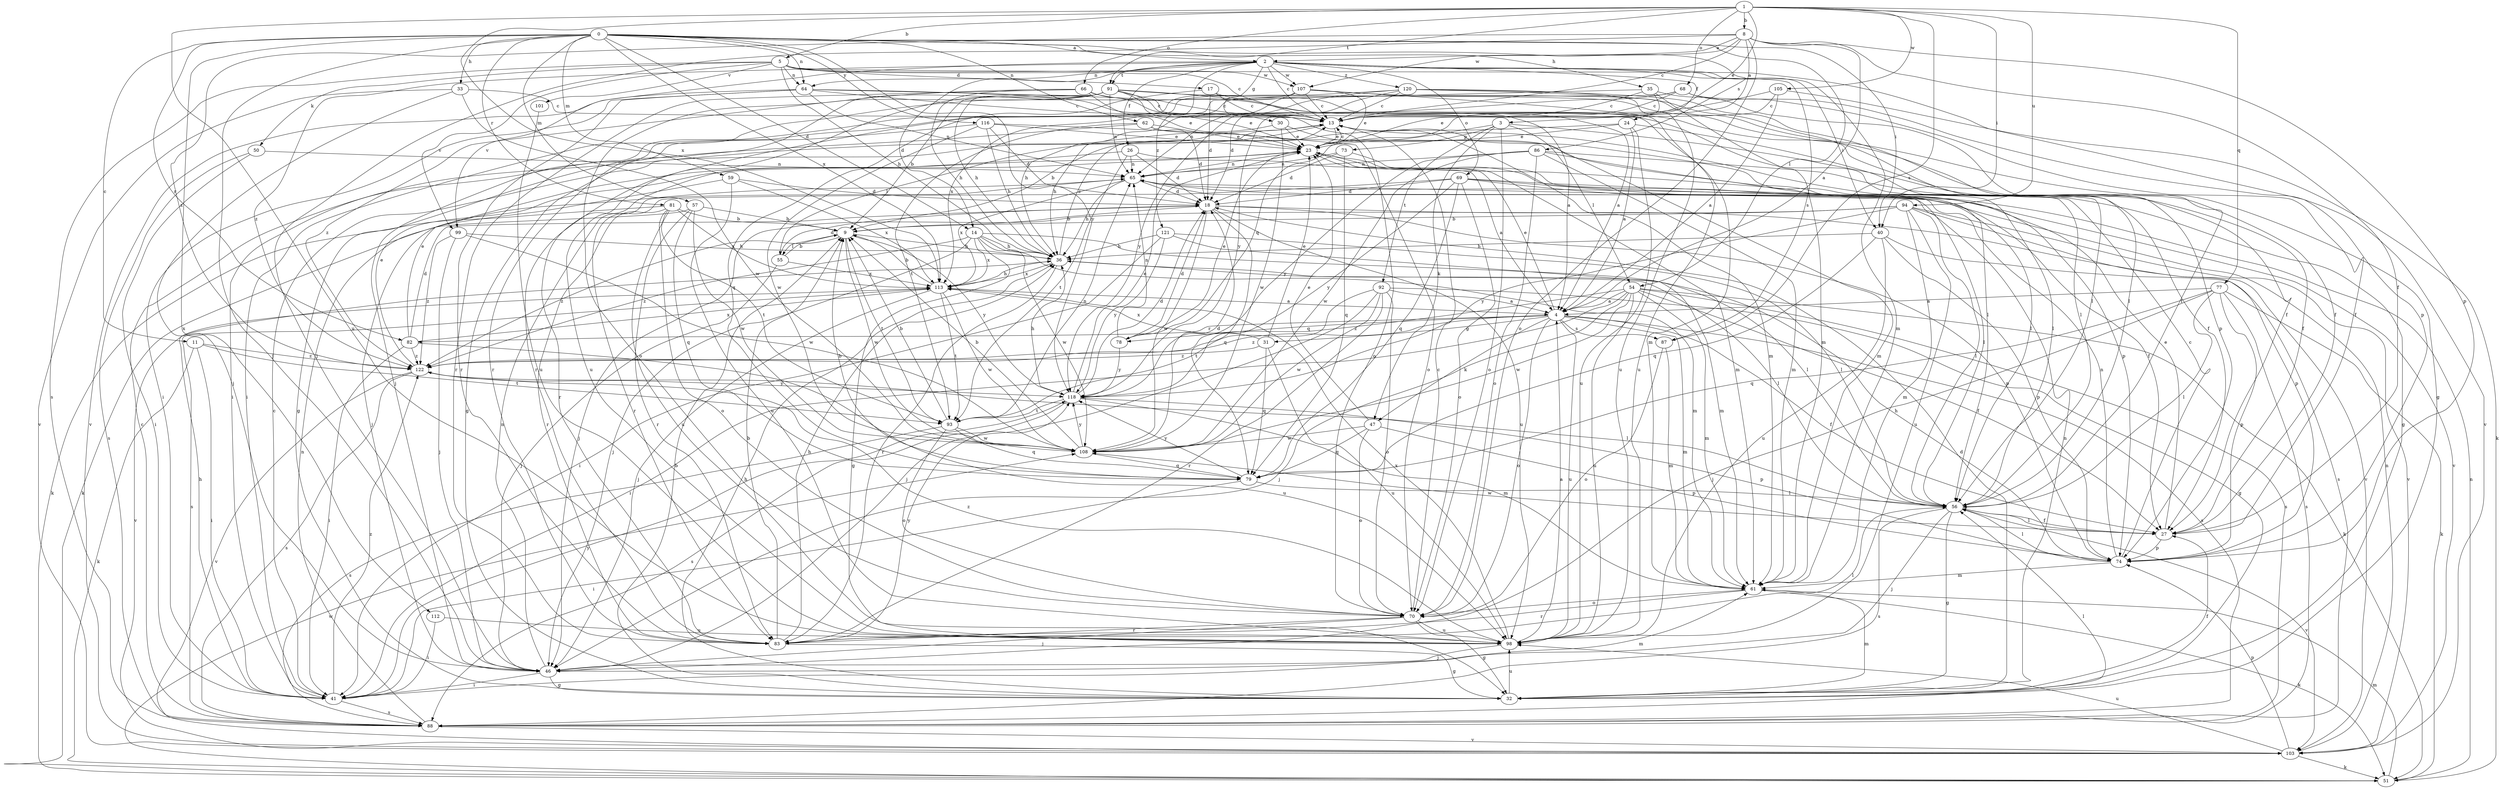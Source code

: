 strict digraph  {
0;
1;
2;
3;
4;
5;
8;
9;
11;
13;
14;
17;
18;
23;
24;
26;
27;
30;
31;
32;
33;
35;
36;
40;
41;
46;
47;
50;
51;
54;
55;
56;
57;
59;
61;
62;
64;
65;
66;
68;
69;
70;
73;
74;
77;
78;
79;
81;
82;
83;
86;
87;
88;
91;
92;
93;
94;
98;
99;
101;
103;
105;
107;
108;
112;
113;
116;
118;
120;
121;
122;
0 -> 2  [label=a];
0 -> 11  [label=c];
0 -> 14  [label=d];
0 -> 33  [label=h];
0 -> 35  [label=h];
0 -> 40  [label=i];
0 -> 46  [label=j];
0 -> 54  [label=l];
0 -> 57  [label=m];
0 -> 59  [label=m];
0 -> 62  [label=n];
0 -> 64  [label=n];
0 -> 81  [label=r];
0 -> 82  [label=r];
0 -> 86  [label=s];
0 -> 112  [label=x];
0 -> 113  [label=x];
0 -> 116  [label=y];
0 -> 118  [label=y];
1 -> 5  [label=b];
1 -> 8  [label=b];
1 -> 23  [label=e];
1 -> 40  [label=i];
1 -> 66  [label=o];
1 -> 68  [label=o];
1 -> 77  [label=q];
1 -> 87  [label=s];
1 -> 91  [label=t];
1 -> 94  [label=u];
1 -> 98  [label=u];
1 -> 105  [label=w];
1 -> 113  [label=x];
2 -> 13  [label=c];
2 -> 14  [label=d];
2 -> 24  [label=f];
2 -> 26  [label=f];
2 -> 30  [label=g];
2 -> 40  [label=i];
2 -> 61  [label=m];
2 -> 64  [label=n];
2 -> 69  [label=o];
2 -> 87  [label=s];
2 -> 91  [label=t];
2 -> 99  [label=v];
2 -> 107  [label=w];
2 -> 120  [label=z];
2 -> 121  [label=z];
2 -> 122  [label=z];
3 -> 27  [label=f];
3 -> 47  [label=k];
3 -> 54  [label=l];
3 -> 70  [label=o];
3 -> 73  [label=p];
3 -> 78  [label=q];
3 -> 92  [label=t];
4 -> 23  [label=e];
4 -> 27  [label=f];
4 -> 31  [label=g];
4 -> 47  [label=k];
4 -> 61  [label=m];
4 -> 70  [label=o];
4 -> 78  [label=q];
4 -> 82  [label=r];
4 -> 87  [label=s];
4 -> 88  [label=s];
4 -> 98  [label=u];
4 -> 122  [label=z];
5 -> 13  [label=c];
5 -> 17  [label=d];
5 -> 36  [label=h];
5 -> 50  [label=k];
5 -> 64  [label=n];
5 -> 74  [label=p];
5 -> 88  [label=s];
5 -> 99  [label=v];
5 -> 101  [label=v];
5 -> 107  [label=w];
8 -> 2  [label=a];
8 -> 3  [label=a];
8 -> 4  [label=a];
8 -> 13  [label=c];
8 -> 27  [label=f];
8 -> 46  [label=j];
8 -> 70  [label=o];
8 -> 74  [label=p];
8 -> 107  [label=w];
8 -> 122  [label=z];
9 -> 36  [label=h];
9 -> 55  [label=l];
9 -> 93  [label=t];
9 -> 108  [label=w];
9 -> 118  [label=y];
9 -> 122  [label=z];
11 -> 41  [label=i];
11 -> 51  [label=k];
11 -> 93  [label=t];
11 -> 122  [label=z];
13 -> 23  [label=e];
13 -> 55  [label=l];
13 -> 56  [label=l];
13 -> 61  [label=m];
14 -> 32  [label=g];
14 -> 36  [label=h];
14 -> 46  [label=j];
14 -> 56  [label=l];
14 -> 61  [label=m];
14 -> 108  [label=w];
14 -> 113  [label=x];
14 -> 122  [label=z];
17 -> 13  [label=c];
17 -> 18  [label=d];
17 -> 61  [label=m];
17 -> 79  [label=q];
18 -> 9  [label=b];
18 -> 74  [label=p];
18 -> 79  [label=q];
18 -> 98  [label=u];
18 -> 103  [label=v];
18 -> 108  [label=w];
23 -> 13  [label=c];
23 -> 56  [label=l];
23 -> 61  [label=m];
23 -> 65  [label=n];
24 -> 4  [label=a];
24 -> 9  [label=b];
24 -> 23  [label=e];
24 -> 27  [label=f];
24 -> 98  [label=u];
26 -> 4  [label=a];
26 -> 18  [label=d];
26 -> 65  [label=n];
26 -> 83  [label=r];
26 -> 93  [label=t];
27 -> 23  [label=e];
27 -> 56  [label=l];
27 -> 74  [label=p];
27 -> 108  [label=w];
30 -> 23  [label=e];
30 -> 36  [label=h];
30 -> 61  [label=m];
30 -> 108  [label=w];
31 -> 23  [label=e];
31 -> 79  [label=q];
31 -> 98  [label=u];
31 -> 113  [label=x];
31 -> 122  [label=z];
32 -> 9  [label=b];
32 -> 18  [label=d];
32 -> 27  [label=f];
32 -> 36  [label=h];
32 -> 61  [label=m];
32 -> 65  [label=n];
32 -> 98  [label=u];
33 -> 13  [label=c];
33 -> 46  [label=j];
33 -> 103  [label=v];
33 -> 108  [label=w];
35 -> 13  [label=c];
35 -> 23  [label=e];
35 -> 41  [label=i];
35 -> 56  [label=l];
35 -> 61  [label=m];
36 -> 13  [label=c];
36 -> 56  [label=l];
36 -> 83  [label=r];
36 -> 113  [label=x];
40 -> 36  [label=h];
40 -> 74  [label=p];
40 -> 79  [label=q];
40 -> 88  [label=s];
40 -> 98  [label=u];
41 -> 13  [label=c];
41 -> 36  [label=h];
41 -> 61  [label=m];
41 -> 88  [label=s];
41 -> 118  [label=y];
41 -> 122  [label=z];
46 -> 32  [label=g];
46 -> 41  [label=i];
46 -> 65  [label=n];
47 -> 23  [label=e];
47 -> 70  [label=o];
47 -> 74  [label=p];
47 -> 79  [label=q];
47 -> 108  [label=w];
50 -> 41  [label=i];
50 -> 65  [label=n];
50 -> 88  [label=s];
51 -> 61  [label=m];
51 -> 65  [label=n];
51 -> 108  [label=w];
54 -> 4  [label=a];
54 -> 27  [label=f];
54 -> 41  [label=i];
54 -> 46  [label=j];
54 -> 51  [label=k];
54 -> 61  [label=m];
54 -> 88  [label=s];
54 -> 98  [label=u];
54 -> 108  [label=w];
54 -> 122  [label=z];
55 -> 9  [label=b];
55 -> 18  [label=d];
55 -> 46  [label=j];
55 -> 113  [label=x];
56 -> 27  [label=f];
56 -> 32  [label=g];
56 -> 46  [label=j];
56 -> 88  [label=s];
56 -> 103  [label=v];
57 -> 9  [label=b];
57 -> 51  [label=k];
57 -> 79  [label=q];
57 -> 83  [label=r];
57 -> 108  [label=w];
59 -> 18  [label=d];
59 -> 46  [label=j];
59 -> 98  [label=u];
59 -> 113  [label=x];
61 -> 51  [label=k];
61 -> 70  [label=o];
61 -> 83  [label=r];
62 -> 18  [label=d];
62 -> 23  [label=e];
62 -> 32  [label=g];
62 -> 70  [label=o];
62 -> 93  [label=t];
64 -> 4  [label=a];
64 -> 13  [label=c];
64 -> 41  [label=i];
64 -> 56  [label=l];
64 -> 65  [label=n];
64 -> 83  [label=r];
64 -> 103  [label=v];
65 -> 18  [label=d];
65 -> 36  [label=h];
65 -> 113  [label=x];
66 -> 13  [label=c];
66 -> 23  [label=e];
66 -> 27  [label=f];
66 -> 36  [label=h];
66 -> 70  [label=o];
66 -> 83  [label=r];
68 -> 13  [label=c];
68 -> 27  [label=f];
68 -> 36  [label=h];
68 -> 103  [label=v];
68 -> 113  [label=x];
69 -> 18  [label=d];
69 -> 27  [label=f];
69 -> 56  [label=l];
69 -> 70  [label=o];
69 -> 79  [label=q];
69 -> 83  [label=r];
69 -> 103  [label=v];
69 -> 118  [label=y];
70 -> 13  [label=c];
70 -> 32  [label=g];
70 -> 46  [label=j];
70 -> 83  [label=r];
70 -> 98  [label=u];
73 -> 18  [label=d];
73 -> 56  [label=l];
73 -> 65  [label=n];
73 -> 79  [label=q];
74 -> 13  [label=c];
74 -> 36  [label=h];
74 -> 56  [label=l];
74 -> 61  [label=m];
74 -> 65  [label=n];
77 -> 4  [label=a];
77 -> 46  [label=j];
77 -> 51  [label=k];
77 -> 56  [label=l];
77 -> 74  [label=p];
77 -> 79  [label=q];
77 -> 88  [label=s];
78 -> 18  [label=d];
78 -> 23  [label=e];
78 -> 65  [label=n];
78 -> 118  [label=y];
79 -> 9  [label=b];
79 -> 41  [label=i];
79 -> 56  [label=l];
79 -> 118  [label=y];
81 -> 9  [label=b];
81 -> 51  [label=k];
81 -> 70  [label=o];
81 -> 83  [label=r];
81 -> 93  [label=t];
81 -> 98  [label=u];
81 -> 113  [label=x];
82 -> 18  [label=d];
82 -> 23  [label=e];
82 -> 41  [label=i];
82 -> 98  [label=u];
82 -> 113  [label=x];
82 -> 122  [label=z];
83 -> 9  [label=b];
83 -> 32  [label=g];
83 -> 36  [label=h];
83 -> 56  [label=l];
83 -> 118  [label=y];
86 -> 32  [label=g];
86 -> 61  [label=m];
86 -> 65  [label=n];
86 -> 70  [label=o];
86 -> 74  [label=p];
86 -> 108  [label=w];
86 -> 118  [label=y];
87 -> 61  [label=m];
87 -> 70  [label=o];
88 -> 13  [label=c];
88 -> 56  [label=l];
88 -> 65  [label=n];
88 -> 103  [label=v];
91 -> 4  [label=a];
91 -> 9  [label=b];
91 -> 13  [label=c];
91 -> 23  [label=e];
91 -> 27  [label=f];
91 -> 36  [label=h];
91 -> 65  [label=n];
91 -> 70  [label=o];
91 -> 83  [label=r];
91 -> 98  [label=u];
91 -> 122  [label=z];
92 -> 4  [label=a];
92 -> 32  [label=g];
92 -> 46  [label=j];
92 -> 70  [label=o];
92 -> 83  [label=r];
92 -> 93  [label=t];
92 -> 108  [label=w];
93 -> 9  [label=b];
93 -> 65  [label=n];
93 -> 70  [label=o];
93 -> 79  [label=q];
93 -> 88  [label=s];
93 -> 108  [label=w];
94 -> 9  [label=b];
94 -> 46  [label=j];
94 -> 56  [label=l];
94 -> 61  [label=m];
94 -> 74  [label=p];
94 -> 98  [label=u];
94 -> 103  [label=v];
94 -> 118  [label=y];
98 -> 4  [label=a];
98 -> 46  [label=j];
98 -> 113  [label=x];
98 -> 122  [label=z];
99 -> 36  [label=h];
99 -> 46  [label=j];
99 -> 108  [label=w];
99 -> 122  [label=z];
101 -> 98  [label=u];
103 -> 51  [label=k];
103 -> 65  [label=n];
103 -> 74  [label=p];
103 -> 98  [label=u];
105 -> 4  [label=a];
105 -> 13  [label=c];
105 -> 51  [label=k];
105 -> 118  [label=y];
107 -> 13  [label=c];
107 -> 23  [label=e];
107 -> 32  [label=g];
107 -> 41  [label=i];
107 -> 46  [label=j];
107 -> 65  [label=n];
107 -> 98  [label=u];
108 -> 9  [label=b];
108 -> 18  [label=d];
108 -> 79  [label=q];
108 -> 118  [label=y];
112 -> 41  [label=i];
112 -> 98  [label=u];
113 -> 4  [label=a];
113 -> 9  [label=b];
113 -> 36  [label=h];
113 -> 46  [label=j];
113 -> 88  [label=s];
113 -> 93  [label=t];
113 -> 103  [label=v];
113 -> 108  [label=w];
116 -> 18  [label=d];
116 -> 23  [label=e];
116 -> 32  [label=g];
116 -> 36  [label=h];
116 -> 56  [label=l];
116 -> 108  [label=w];
118 -> 18  [label=d];
118 -> 23  [label=e];
118 -> 36  [label=h];
118 -> 61  [label=m];
118 -> 74  [label=p];
118 -> 88  [label=s];
118 -> 93  [label=t];
120 -> 13  [label=c];
120 -> 18  [label=d];
120 -> 56  [label=l];
120 -> 74  [label=p];
120 -> 83  [label=r];
120 -> 98  [label=u];
120 -> 118  [label=y];
121 -> 36  [label=h];
121 -> 41  [label=i];
121 -> 56  [label=l];
121 -> 61  [label=m];
121 -> 118  [label=y];
122 -> 23  [label=e];
122 -> 56  [label=l];
122 -> 88  [label=s];
122 -> 103  [label=v];
122 -> 118  [label=y];
}
